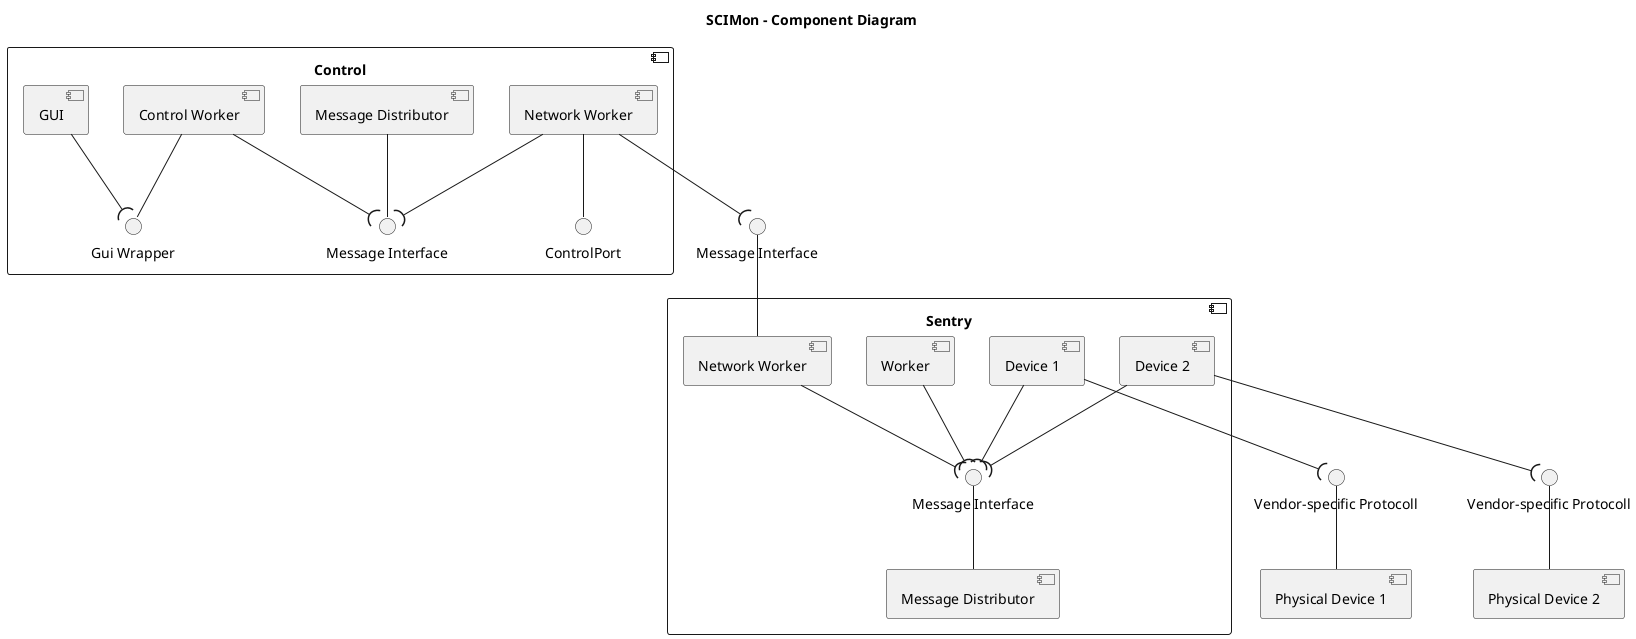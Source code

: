 @startuml

title SCIMon - Component Diagram

component "Control" {
    [Network Worker] as NetworkWorkerControl
    [Message Distributor] as MessageDistributorControl
    [Control Worker] as ControlWorker
    [GUI]
    
    interface "Message Interface" as MessageInterfaceControl
    interface "Gui Wrapper" as GuiWrapper
    
    GUI --( GuiWrapper 
    ControlWorker -- GuiWrapper
    NetworkWorkerControl --( MessageInterfaceControl
    ControlWorker --( MessageInterfaceControl
    MessageDistributorControl -- MessageInterfaceControl
    NetworkWorkerControl -- ControlPort
    
} 

component "Sentry" {
  [Message Distributor] as MessageDistributorSentry
  [Device 1] as Device1
  [Device 2] as Device2
  [Worker]
  
  interface "Message Interface" as  MessageInterfaceSentry
  [Network Worker] as NetworkWorkerSentry
  MessageDistributorSentry -up- MessageInterfaceSentry
  Device1 --( MessageInterfaceSentry
  Device2 --( MessageInterfaceSentry
  Worker --( MessageInterfaceSentry
  NetworkWorkerSentry --( MessageInterfaceSentry
}

[Physical Device 1] as PhysicalDevice1
[Physical Device 2] as PhysicalDevice2

interface "Vendor-specific Protocoll" as VendorSpecificProtocoll1
interface "Vendor-specific Protocoll" as VendorSpecificProtocoll2
interface "Message Interface" as MessageInterfaceIp
PhysicalDevice1 -up- VendorSpecificProtocoll1
PhysicalDevice2 -up- VendorSpecificProtocoll2

Device1 -down-( VendorSpecificProtocoll1
Device2 -down-( VendorSpecificProtocoll2

NetworkWorkerSentry -up- MessageInterfaceIp
NetworkWorkerControl -down-( MessageInterfaceIp


@enduml